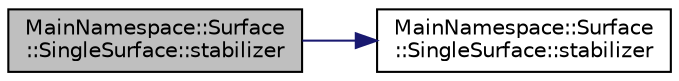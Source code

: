 digraph "MainNamespace::Surface::SingleSurface::stabilizer"
{
 // INTERACTIVE_SVG=YES
 // LATEX_PDF_SIZE
  edge [fontname="Helvetica",fontsize="10",labelfontname="Helvetica",labelfontsize="10"];
  node [fontname="Helvetica",fontsize="10",shape=record];
  rankdir="LR";
  Node1 [label="MainNamespace::Surface\l::SingleSurface::stabilizer",height=0.2,width=0.4,color="black", fillcolor="grey75", style="filled", fontcolor="black",tooltip="Setter for waveNumber_ and stabilizer_."];
  Node1 -> Node2 [color="midnightblue",fontsize="10",style="solid",fontname="Helvetica"];
  Node2 [label="MainNamespace::Surface\l::SingleSurface::stabilizer",height=0.2,width=0.4,color="black", fillcolor="white", style="filled",URL="$class_main_namespace_1_1_surface_1_1_single_surface.html#a7d8e039812cd3719b07f14d641af0c2d",tooltip="Getter."];
}
